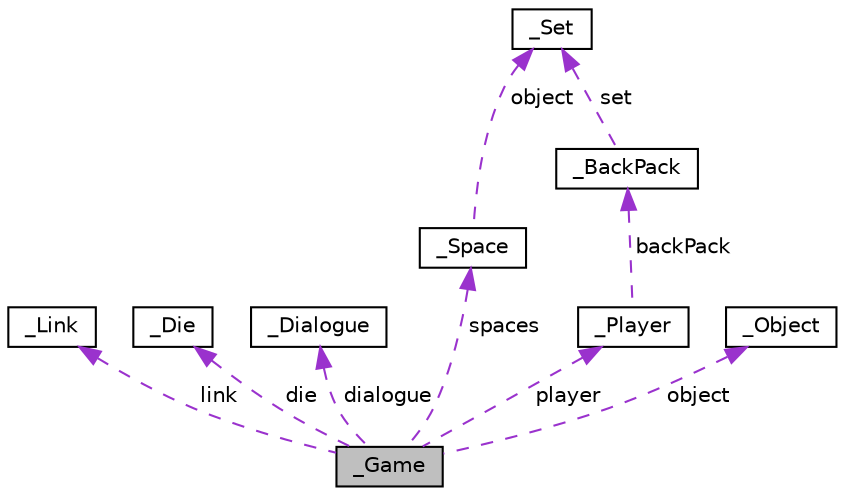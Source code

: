 digraph "_Game"
{
 // LATEX_PDF_SIZE
  edge [fontname="Helvetica",fontsize="10",labelfontname="Helvetica",labelfontsize="10"];
  node [fontname="Helvetica",fontsize="10",shape=record];
  Node1 [label="_Game",height=0.2,width=0.4,color="black", fillcolor="grey75", style="filled", fontcolor="black",tooltip=" "];
  Node2 -> Node1 [dir="back",color="darkorchid3",fontsize="10",style="dashed",label=" link" ,fontname="Helvetica"];
  Node2 [label="_Link",height=0.2,width=0.4,color="black", fillcolor="white", style="filled",URL="$struct__Link.html",tooltip=" "];
  Node3 -> Node1 [dir="back",color="darkorchid3",fontsize="10",style="dashed",label=" die" ,fontname="Helvetica"];
  Node3 [label="_Die",height=0.2,width=0.4,color="black", fillcolor="white", style="filled",URL="$struct__Die.html",tooltip=" "];
  Node4 -> Node1 [dir="back",color="darkorchid3",fontsize="10",style="dashed",label=" dialogue" ,fontname="Helvetica"];
  Node4 [label="_Dialogue",height=0.2,width=0.4,color="black", fillcolor="white", style="filled",URL="$struct__Dialogue.html",tooltip=" "];
  Node5 -> Node1 [dir="back",color="darkorchid3",fontsize="10",style="dashed",label=" spaces" ,fontname="Helvetica"];
  Node5 [label="_Space",height=0.2,width=0.4,color="black", fillcolor="white", style="filled",URL="$struct__Space.html",tooltip=" "];
  Node6 -> Node5 [dir="back",color="darkorchid3",fontsize="10",style="dashed",label=" object" ,fontname="Helvetica"];
  Node6 [label="_Set",height=0.2,width=0.4,color="black", fillcolor="white", style="filled",URL="$struct__Set.html",tooltip=" "];
  Node7 -> Node1 [dir="back",color="darkorchid3",fontsize="10",style="dashed",label=" object" ,fontname="Helvetica"];
  Node7 [label="_Object",height=0.2,width=0.4,color="black", fillcolor="white", style="filled",URL="$struct__Object.html",tooltip=" "];
  Node8 -> Node1 [dir="back",color="darkorchid3",fontsize="10",style="dashed",label=" player" ,fontname="Helvetica"];
  Node8 [label="_Player",height=0.2,width=0.4,color="black", fillcolor="white", style="filled",URL="$struct__Player.html",tooltip=" "];
  Node9 -> Node8 [dir="back",color="darkorchid3",fontsize="10",style="dashed",label=" backPack" ,fontname="Helvetica"];
  Node9 [label="_BackPack",height=0.2,width=0.4,color="black", fillcolor="white", style="filled",URL="$struct__BackPack.html",tooltip=" "];
  Node6 -> Node9 [dir="back",color="darkorchid3",fontsize="10",style="dashed",label=" set" ,fontname="Helvetica"];
}
